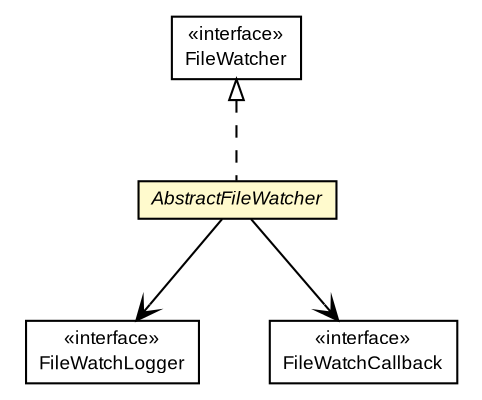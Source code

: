 #!/usr/local/bin/dot
#
# Class diagram 
# Generated by UMLGraph version R5_6-24-gf6e263 (http://www.umlgraph.org/)
#

digraph G {
	edge [fontname="arial",fontsize=10,labelfontname="arial",labelfontsize=10];
	node [fontname="arial",fontsize=10,shape=plaintext];
	nodesep=0.25;
	ranksep=0.5;
	// com.google.code.play2.watcher.api.FileWatchLogger
	c32 [label=<<table title="com.google.code.play2.watcher.api.FileWatchLogger" border="0" cellborder="1" cellspacing="0" cellpadding="2" port="p" href="./FileWatchLogger.html">
		<tr><td><table border="0" cellspacing="0" cellpadding="1">
<tr><td align="center" balign="center"> &#171;interface&#187; </td></tr>
<tr><td align="center" balign="center"> FileWatchLogger </td></tr>
		</table></td></tr>
		</table>>, URL="./FileWatchLogger.html", fontname="arial", fontcolor="black", fontsize=9.0];
	// com.google.code.play2.watcher.api.FileWatcher
	c34 [label=<<table title="com.google.code.play2.watcher.api.FileWatcher" border="0" cellborder="1" cellspacing="0" cellpadding="2" port="p" href="./FileWatcher.html">
		<tr><td><table border="0" cellspacing="0" cellpadding="1">
<tr><td align="center" balign="center"> &#171;interface&#187; </td></tr>
<tr><td align="center" balign="center"> FileWatcher </td></tr>
		</table></td></tr>
		</table>>, URL="./FileWatcher.html", fontname="arial", fontcolor="black", fontsize=9.0];
	// com.google.code.play2.watcher.api.FileWatchCallback
	c35 [label=<<table title="com.google.code.play2.watcher.api.FileWatchCallback" border="0" cellborder="1" cellspacing="0" cellpadding="2" port="p" href="./FileWatchCallback.html">
		<tr><td><table border="0" cellspacing="0" cellpadding="1">
<tr><td align="center" balign="center"> &#171;interface&#187; </td></tr>
<tr><td align="center" balign="center"> FileWatchCallback </td></tr>
		</table></td></tr>
		</table>>, URL="./FileWatchCallback.html", fontname="arial", fontcolor="black", fontsize=9.0];
	// com.google.code.play2.watcher.api.AbstractFileWatcher
	c37 [label=<<table title="com.google.code.play2.watcher.api.AbstractFileWatcher" border="0" cellborder="1" cellspacing="0" cellpadding="2" port="p" bgcolor="lemonChiffon" href="./AbstractFileWatcher.html">
		<tr><td><table border="0" cellspacing="0" cellpadding="1">
<tr><td align="center" balign="center"><font face="arial italic"> AbstractFileWatcher </font></td></tr>
		</table></td></tr>
		</table>>, URL="./AbstractFileWatcher.html", fontname="arial", fontcolor="black", fontsize=9.0];
	//com.google.code.play2.watcher.api.AbstractFileWatcher implements com.google.code.play2.watcher.api.FileWatcher
	c34:p -> c37:p [dir=back,arrowtail=empty,style=dashed];
	// com.google.code.play2.watcher.api.AbstractFileWatcher NAVASSOC com.google.code.play2.watcher.api.FileWatchLogger
	c37:p -> c32:p [taillabel="", label="", headlabel="", fontname="arial", fontcolor="black", fontsize=10.0, color="black", arrowhead=open];
	// com.google.code.play2.watcher.api.AbstractFileWatcher NAVASSOC com.google.code.play2.watcher.api.FileWatchCallback
	c37:p -> c35:p [taillabel="", label="", headlabel="", fontname="arial", fontcolor="black", fontsize=10.0, color="black", arrowhead=open];
}

